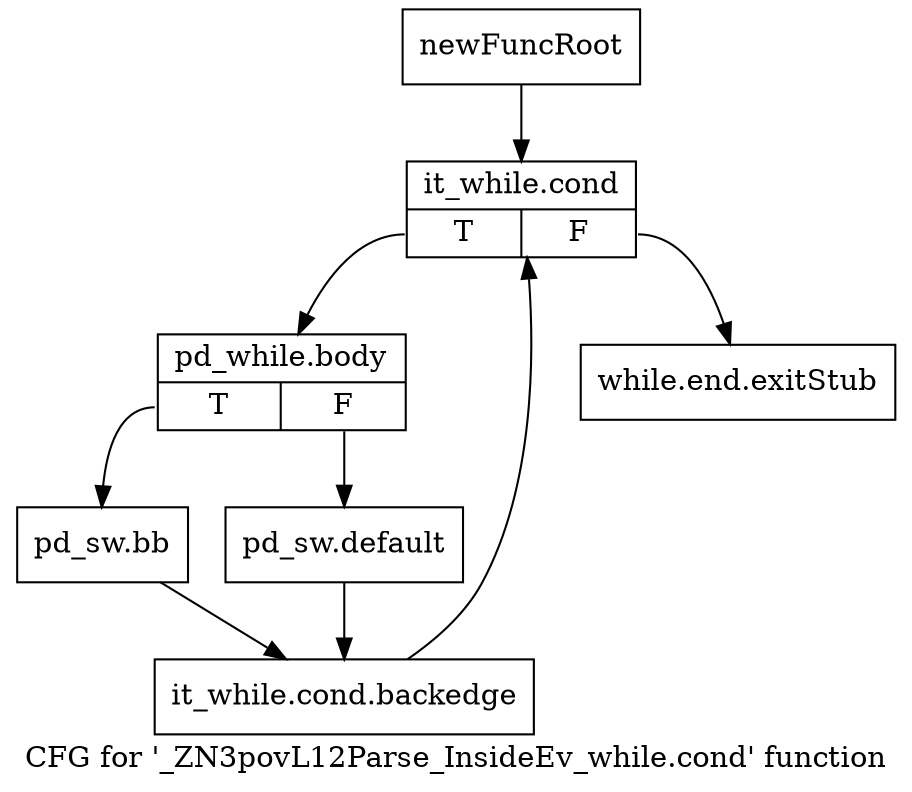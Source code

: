 digraph "CFG for '_ZN3povL12Parse_InsideEv_while.cond' function" {
	label="CFG for '_ZN3povL12Parse_InsideEv_while.cond' function";

	Node0x2404220 [shape=record,label="{newFuncRoot}"];
	Node0x2404220 -> Node0x24042c0;
	Node0x2404270 [shape=record,label="{while.end.exitStub}"];
	Node0x24042c0 [shape=record,label="{it_while.cond|{<s0>T|<s1>F}}"];
	Node0x24042c0:s0 -> Node0x2404310;
	Node0x24042c0:s1 -> Node0x2404270;
	Node0x2404310 [shape=record,label="{pd_while.body|{<s0>T|<s1>F}}"];
	Node0x2404310:s0 -> Node0x24043b0;
	Node0x2404310:s1 -> Node0x2404360;
	Node0x2404360 [shape=record,label="{pd_sw.default}"];
	Node0x2404360 -> Node0x2404400;
	Node0x24043b0 [shape=record,label="{pd_sw.bb}"];
	Node0x24043b0 -> Node0x2404400;
	Node0x2404400 [shape=record,label="{it_while.cond.backedge}"];
	Node0x2404400 -> Node0x24042c0;
}
